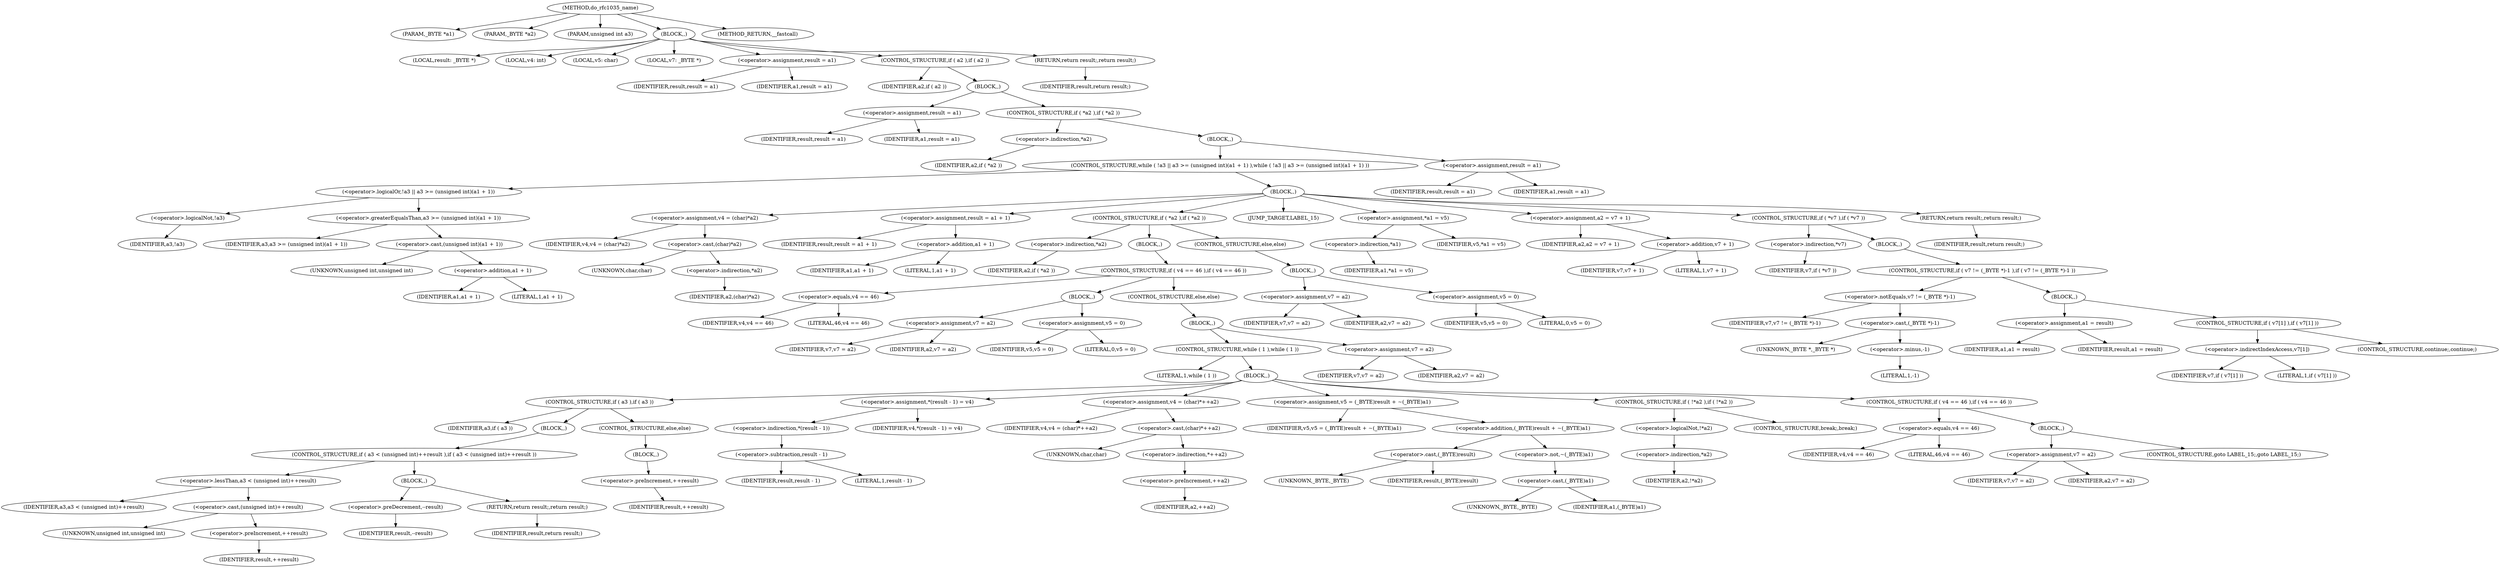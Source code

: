 digraph do_rfc1035_name {  
"1000105" [label = "(METHOD,do_rfc1035_name)" ]
"1000106" [label = "(PARAM,_BYTE *a1)" ]
"1000107" [label = "(PARAM,_BYTE *a2)" ]
"1000108" [label = "(PARAM,unsigned int a3)" ]
"1000109" [label = "(BLOCK,,)" ]
"1000110" [label = "(LOCAL,result: _BYTE *)" ]
"1000111" [label = "(LOCAL,v4: int)" ]
"1000112" [label = "(LOCAL,v5: char)" ]
"1000113" [label = "(LOCAL,v7: _BYTE *)" ]
"1000114" [label = "(<operator>.assignment,result = a1)" ]
"1000115" [label = "(IDENTIFIER,result,result = a1)" ]
"1000116" [label = "(IDENTIFIER,a1,result = a1)" ]
"1000117" [label = "(CONTROL_STRUCTURE,if ( a2 ),if ( a2 ))" ]
"1000118" [label = "(IDENTIFIER,a2,if ( a2 ))" ]
"1000119" [label = "(BLOCK,,)" ]
"1000120" [label = "(<operator>.assignment,result = a1)" ]
"1000121" [label = "(IDENTIFIER,result,result = a1)" ]
"1000122" [label = "(IDENTIFIER,a1,result = a1)" ]
"1000123" [label = "(CONTROL_STRUCTURE,if ( *a2 ),if ( *a2 ))" ]
"1000124" [label = "(<operator>.indirection,*a2)" ]
"1000125" [label = "(IDENTIFIER,a2,if ( *a2 ))" ]
"1000126" [label = "(BLOCK,,)" ]
"1000127" [label = "(CONTROL_STRUCTURE,while ( !a3 || a3 >= (unsigned int)(a1 + 1) ),while ( !a3 || a3 >= (unsigned int)(a1 + 1) ))" ]
"1000128" [label = "(<operator>.logicalOr,!a3 || a3 >= (unsigned int)(a1 + 1))" ]
"1000129" [label = "(<operator>.logicalNot,!a3)" ]
"1000130" [label = "(IDENTIFIER,a3,!a3)" ]
"1000131" [label = "(<operator>.greaterEqualsThan,a3 >= (unsigned int)(a1 + 1))" ]
"1000132" [label = "(IDENTIFIER,a3,a3 >= (unsigned int)(a1 + 1))" ]
"1000133" [label = "(<operator>.cast,(unsigned int)(a1 + 1))" ]
"1000134" [label = "(UNKNOWN,unsigned int,unsigned int)" ]
"1000135" [label = "(<operator>.addition,a1 + 1)" ]
"1000136" [label = "(IDENTIFIER,a1,a1 + 1)" ]
"1000137" [label = "(LITERAL,1,a1 + 1)" ]
"1000138" [label = "(BLOCK,,)" ]
"1000139" [label = "(<operator>.assignment,v4 = (char)*a2)" ]
"1000140" [label = "(IDENTIFIER,v4,v4 = (char)*a2)" ]
"1000141" [label = "(<operator>.cast,(char)*a2)" ]
"1000142" [label = "(UNKNOWN,char,char)" ]
"1000143" [label = "(<operator>.indirection,*a2)" ]
"1000144" [label = "(IDENTIFIER,a2,(char)*a2)" ]
"1000145" [label = "(<operator>.assignment,result = a1 + 1)" ]
"1000146" [label = "(IDENTIFIER,result,result = a1 + 1)" ]
"1000147" [label = "(<operator>.addition,a1 + 1)" ]
"1000148" [label = "(IDENTIFIER,a1,a1 + 1)" ]
"1000149" [label = "(LITERAL,1,a1 + 1)" ]
"1000150" [label = "(CONTROL_STRUCTURE,if ( *a2 ),if ( *a2 ))" ]
"1000151" [label = "(<operator>.indirection,*a2)" ]
"1000152" [label = "(IDENTIFIER,a2,if ( *a2 ))" ]
"1000153" [label = "(BLOCK,,)" ]
"1000154" [label = "(CONTROL_STRUCTURE,if ( v4 == 46 ),if ( v4 == 46 ))" ]
"1000155" [label = "(<operator>.equals,v4 == 46)" ]
"1000156" [label = "(IDENTIFIER,v4,v4 == 46)" ]
"1000157" [label = "(LITERAL,46,v4 == 46)" ]
"1000158" [label = "(BLOCK,,)" ]
"1000159" [label = "(<operator>.assignment,v7 = a2)" ]
"1000160" [label = "(IDENTIFIER,v7,v7 = a2)" ]
"1000161" [label = "(IDENTIFIER,a2,v7 = a2)" ]
"1000162" [label = "(<operator>.assignment,v5 = 0)" ]
"1000163" [label = "(IDENTIFIER,v5,v5 = 0)" ]
"1000164" [label = "(LITERAL,0,v5 = 0)" ]
"1000165" [label = "(CONTROL_STRUCTURE,else,else)" ]
"1000166" [label = "(BLOCK,,)" ]
"1000167" [label = "(CONTROL_STRUCTURE,while ( 1 ),while ( 1 ))" ]
"1000168" [label = "(LITERAL,1,while ( 1 ))" ]
"1000169" [label = "(BLOCK,,)" ]
"1000170" [label = "(CONTROL_STRUCTURE,if ( a3 ),if ( a3 ))" ]
"1000171" [label = "(IDENTIFIER,a3,if ( a3 ))" ]
"1000172" [label = "(BLOCK,,)" ]
"1000173" [label = "(CONTROL_STRUCTURE,if ( a3 < (unsigned int)++result ),if ( a3 < (unsigned int)++result ))" ]
"1000174" [label = "(<operator>.lessThan,a3 < (unsigned int)++result)" ]
"1000175" [label = "(IDENTIFIER,a3,a3 < (unsigned int)++result)" ]
"1000176" [label = "(<operator>.cast,(unsigned int)++result)" ]
"1000177" [label = "(UNKNOWN,unsigned int,unsigned int)" ]
"1000178" [label = "(<operator>.preIncrement,++result)" ]
"1000179" [label = "(IDENTIFIER,result,++result)" ]
"1000180" [label = "(BLOCK,,)" ]
"1000181" [label = "(<operator>.preDecrement,--result)" ]
"1000182" [label = "(IDENTIFIER,result,--result)" ]
"1000183" [label = "(RETURN,return result;,return result;)" ]
"1000184" [label = "(IDENTIFIER,result,return result;)" ]
"1000185" [label = "(CONTROL_STRUCTURE,else,else)" ]
"1000186" [label = "(BLOCK,,)" ]
"1000187" [label = "(<operator>.preIncrement,++result)" ]
"1000188" [label = "(IDENTIFIER,result,++result)" ]
"1000189" [label = "(<operator>.assignment,*(result - 1) = v4)" ]
"1000190" [label = "(<operator>.indirection,*(result - 1))" ]
"1000191" [label = "(<operator>.subtraction,result - 1)" ]
"1000192" [label = "(IDENTIFIER,result,result - 1)" ]
"1000193" [label = "(LITERAL,1,result - 1)" ]
"1000194" [label = "(IDENTIFIER,v4,*(result - 1) = v4)" ]
"1000195" [label = "(<operator>.assignment,v4 = (char)*++a2)" ]
"1000196" [label = "(IDENTIFIER,v4,v4 = (char)*++a2)" ]
"1000197" [label = "(<operator>.cast,(char)*++a2)" ]
"1000198" [label = "(UNKNOWN,char,char)" ]
"1000199" [label = "(<operator>.indirection,*++a2)" ]
"1000200" [label = "(<operator>.preIncrement,++a2)" ]
"1000201" [label = "(IDENTIFIER,a2,++a2)" ]
"1000202" [label = "(<operator>.assignment,v5 = (_BYTE)result + ~(_BYTE)a1)" ]
"1000203" [label = "(IDENTIFIER,v5,v5 = (_BYTE)result + ~(_BYTE)a1)" ]
"1000204" [label = "(<operator>.addition,(_BYTE)result + ~(_BYTE)a1)" ]
"1000205" [label = "(<operator>.cast,(_BYTE)result)" ]
"1000206" [label = "(UNKNOWN,_BYTE,_BYTE)" ]
"1000207" [label = "(IDENTIFIER,result,(_BYTE)result)" ]
"1000208" [label = "(<operator>.not,~(_BYTE)a1)" ]
"1000209" [label = "(<operator>.cast,(_BYTE)a1)" ]
"1000210" [label = "(UNKNOWN,_BYTE,_BYTE)" ]
"1000211" [label = "(IDENTIFIER,a1,(_BYTE)a1)" ]
"1000212" [label = "(CONTROL_STRUCTURE,if ( !*a2 ),if ( !*a2 ))" ]
"1000213" [label = "(<operator>.logicalNot,!*a2)" ]
"1000214" [label = "(<operator>.indirection,*a2)" ]
"1000215" [label = "(IDENTIFIER,a2,!*a2)" ]
"1000216" [label = "(CONTROL_STRUCTURE,break;,break;)" ]
"1000217" [label = "(CONTROL_STRUCTURE,if ( v4 == 46 ),if ( v4 == 46 ))" ]
"1000218" [label = "(<operator>.equals,v4 == 46)" ]
"1000219" [label = "(IDENTIFIER,v4,v4 == 46)" ]
"1000220" [label = "(LITERAL,46,v4 == 46)" ]
"1000221" [label = "(BLOCK,,)" ]
"1000222" [label = "(<operator>.assignment,v7 = a2)" ]
"1000223" [label = "(IDENTIFIER,v7,v7 = a2)" ]
"1000224" [label = "(IDENTIFIER,a2,v7 = a2)" ]
"1000225" [label = "(CONTROL_STRUCTURE,goto LABEL_15;,goto LABEL_15;)" ]
"1000226" [label = "(<operator>.assignment,v7 = a2)" ]
"1000227" [label = "(IDENTIFIER,v7,v7 = a2)" ]
"1000228" [label = "(IDENTIFIER,a2,v7 = a2)" ]
"1000229" [label = "(CONTROL_STRUCTURE,else,else)" ]
"1000230" [label = "(BLOCK,,)" ]
"1000231" [label = "(<operator>.assignment,v7 = a2)" ]
"1000232" [label = "(IDENTIFIER,v7,v7 = a2)" ]
"1000233" [label = "(IDENTIFIER,a2,v7 = a2)" ]
"1000234" [label = "(<operator>.assignment,v5 = 0)" ]
"1000235" [label = "(IDENTIFIER,v5,v5 = 0)" ]
"1000236" [label = "(LITERAL,0,v5 = 0)" ]
"1000237" [label = "(JUMP_TARGET,LABEL_15)" ]
"1000238" [label = "(<operator>.assignment,*a1 = v5)" ]
"1000239" [label = "(<operator>.indirection,*a1)" ]
"1000240" [label = "(IDENTIFIER,a1,*a1 = v5)" ]
"1000241" [label = "(IDENTIFIER,v5,*a1 = v5)" ]
"1000242" [label = "(<operator>.assignment,a2 = v7 + 1)" ]
"1000243" [label = "(IDENTIFIER,a2,a2 = v7 + 1)" ]
"1000244" [label = "(<operator>.addition,v7 + 1)" ]
"1000245" [label = "(IDENTIFIER,v7,v7 + 1)" ]
"1000246" [label = "(LITERAL,1,v7 + 1)" ]
"1000247" [label = "(CONTROL_STRUCTURE,if ( *v7 ),if ( *v7 ))" ]
"1000248" [label = "(<operator>.indirection,*v7)" ]
"1000249" [label = "(IDENTIFIER,v7,if ( *v7 ))" ]
"1000250" [label = "(BLOCK,,)" ]
"1000251" [label = "(CONTROL_STRUCTURE,if ( v7 != (_BYTE *)-1 ),if ( v7 != (_BYTE *)-1 ))" ]
"1000252" [label = "(<operator>.notEquals,v7 != (_BYTE *)-1)" ]
"1000253" [label = "(IDENTIFIER,v7,v7 != (_BYTE *)-1)" ]
"1000254" [label = "(<operator>.cast,(_BYTE *)-1)" ]
"1000255" [label = "(UNKNOWN,_BYTE *,_BYTE *)" ]
"1000256" [label = "(<operator>.minus,-1)" ]
"1000257" [label = "(LITERAL,1,-1)" ]
"1000258" [label = "(BLOCK,,)" ]
"1000259" [label = "(<operator>.assignment,a1 = result)" ]
"1000260" [label = "(IDENTIFIER,a1,a1 = result)" ]
"1000261" [label = "(IDENTIFIER,result,a1 = result)" ]
"1000262" [label = "(CONTROL_STRUCTURE,if ( v7[1] ),if ( v7[1] ))" ]
"1000263" [label = "(<operator>.indirectIndexAccess,v7[1])" ]
"1000264" [label = "(IDENTIFIER,v7,if ( v7[1] ))" ]
"1000265" [label = "(LITERAL,1,if ( v7[1] ))" ]
"1000266" [label = "(CONTROL_STRUCTURE,continue;,continue;)" ]
"1000267" [label = "(RETURN,return result;,return result;)" ]
"1000268" [label = "(IDENTIFIER,result,return result;)" ]
"1000269" [label = "(<operator>.assignment,result = a1)" ]
"1000270" [label = "(IDENTIFIER,result,result = a1)" ]
"1000271" [label = "(IDENTIFIER,a1,result = a1)" ]
"1000272" [label = "(RETURN,return result;,return result;)" ]
"1000273" [label = "(IDENTIFIER,result,return result;)" ]
"1000274" [label = "(METHOD_RETURN,__fastcall)" ]
  "1000105" -> "1000106" 
  "1000105" -> "1000107" 
  "1000105" -> "1000108" 
  "1000105" -> "1000109" 
  "1000105" -> "1000274" 
  "1000109" -> "1000110" 
  "1000109" -> "1000111" 
  "1000109" -> "1000112" 
  "1000109" -> "1000113" 
  "1000109" -> "1000114" 
  "1000109" -> "1000117" 
  "1000109" -> "1000272" 
  "1000114" -> "1000115" 
  "1000114" -> "1000116" 
  "1000117" -> "1000118" 
  "1000117" -> "1000119" 
  "1000119" -> "1000120" 
  "1000119" -> "1000123" 
  "1000120" -> "1000121" 
  "1000120" -> "1000122" 
  "1000123" -> "1000124" 
  "1000123" -> "1000126" 
  "1000124" -> "1000125" 
  "1000126" -> "1000127" 
  "1000126" -> "1000269" 
  "1000127" -> "1000128" 
  "1000127" -> "1000138" 
  "1000128" -> "1000129" 
  "1000128" -> "1000131" 
  "1000129" -> "1000130" 
  "1000131" -> "1000132" 
  "1000131" -> "1000133" 
  "1000133" -> "1000134" 
  "1000133" -> "1000135" 
  "1000135" -> "1000136" 
  "1000135" -> "1000137" 
  "1000138" -> "1000139" 
  "1000138" -> "1000145" 
  "1000138" -> "1000150" 
  "1000138" -> "1000237" 
  "1000138" -> "1000238" 
  "1000138" -> "1000242" 
  "1000138" -> "1000247" 
  "1000138" -> "1000267" 
  "1000139" -> "1000140" 
  "1000139" -> "1000141" 
  "1000141" -> "1000142" 
  "1000141" -> "1000143" 
  "1000143" -> "1000144" 
  "1000145" -> "1000146" 
  "1000145" -> "1000147" 
  "1000147" -> "1000148" 
  "1000147" -> "1000149" 
  "1000150" -> "1000151" 
  "1000150" -> "1000153" 
  "1000150" -> "1000229" 
  "1000151" -> "1000152" 
  "1000153" -> "1000154" 
  "1000154" -> "1000155" 
  "1000154" -> "1000158" 
  "1000154" -> "1000165" 
  "1000155" -> "1000156" 
  "1000155" -> "1000157" 
  "1000158" -> "1000159" 
  "1000158" -> "1000162" 
  "1000159" -> "1000160" 
  "1000159" -> "1000161" 
  "1000162" -> "1000163" 
  "1000162" -> "1000164" 
  "1000165" -> "1000166" 
  "1000166" -> "1000167" 
  "1000166" -> "1000226" 
  "1000167" -> "1000168" 
  "1000167" -> "1000169" 
  "1000169" -> "1000170" 
  "1000169" -> "1000189" 
  "1000169" -> "1000195" 
  "1000169" -> "1000202" 
  "1000169" -> "1000212" 
  "1000169" -> "1000217" 
  "1000170" -> "1000171" 
  "1000170" -> "1000172" 
  "1000170" -> "1000185" 
  "1000172" -> "1000173" 
  "1000173" -> "1000174" 
  "1000173" -> "1000180" 
  "1000174" -> "1000175" 
  "1000174" -> "1000176" 
  "1000176" -> "1000177" 
  "1000176" -> "1000178" 
  "1000178" -> "1000179" 
  "1000180" -> "1000181" 
  "1000180" -> "1000183" 
  "1000181" -> "1000182" 
  "1000183" -> "1000184" 
  "1000185" -> "1000186" 
  "1000186" -> "1000187" 
  "1000187" -> "1000188" 
  "1000189" -> "1000190" 
  "1000189" -> "1000194" 
  "1000190" -> "1000191" 
  "1000191" -> "1000192" 
  "1000191" -> "1000193" 
  "1000195" -> "1000196" 
  "1000195" -> "1000197" 
  "1000197" -> "1000198" 
  "1000197" -> "1000199" 
  "1000199" -> "1000200" 
  "1000200" -> "1000201" 
  "1000202" -> "1000203" 
  "1000202" -> "1000204" 
  "1000204" -> "1000205" 
  "1000204" -> "1000208" 
  "1000205" -> "1000206" 
  "1000205" -> "1000207" 
  "1000208" -> "1000209" 
  "1000209" -> "1000210" 
  "1000209" -> "1000211" 
  "1000212" -> "1000213" 
  "1000212" -> "1000216" 
  "1000213" -> "1000214" 
  "1000214" -> "1000215" 
  "1000217" -> "1000218" 
  "1000217" -> "1000221" 
  "1000218" -> "1000219" 
  "1000218" -> "1000220" 
  "1000221" -> "1000222" 
  "1000221" -> "1000225" 
  "1000222" -> "1000223" 
  "1000222" -> "1000224" 
  "1000226" -> "1000227" 
  "1000226" -> "1000228" 
  "1000229" -> "1000230" 
  "1000230" -> "1000231" 
  "1000230" -> "1000234" 
  "1000231" -> "1000232" 
  "1000231" -> "1000233" 
  "1000234" -> "1000235" 
  "1000234" -> "1000236" 
  "1000238" -> "1000239" 
  "1000238" -> "1000241" 
  "1000239" -> "1000240" 
  "1000242" -> "1000243" 
  "1000242" -> "1000244" 
  "1000244" -> "1000245" 
  "1000244" -> "1000246" 
  "1000247" -> "1000248" 
  "1000247" -> "1000250" 
  "1000248" -> "1000249" 
  "1000250" -> "1000251" 
  "1000251" -> "1000252" 
  "1000251" -> "1000258" 
  "1000252" -> "1000253" 
  "1000252" -> "1000254" 
  "1000254" -> "1000255" 
  "1000254" -> "1000256" 
  "1000256" -> "1000257" 
  "1000258" -> "1000259" 
  "1000258" -> "1000262" 
  "1000259" -> "1000260" 
  "1000259" -> "1000261" 
  "1000262" -> "1000263" 
  "1000262" -> "1000266" 
  "1000263" -> "1000264" 
  "1000263" -> "1000265" 
  "1000267" -> "1000268" 
  "1000269" -> "1000270" 
  "1000269" -> "1000271" 
  "1000272" -> "1000273" 
}
